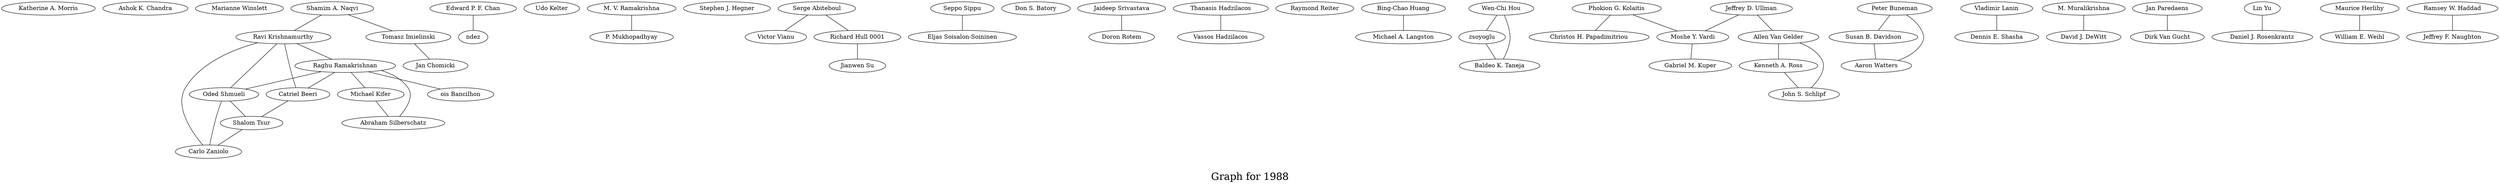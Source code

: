 /*****
Graph for 1988
*****/

graph G {
  graph [splines=true overlap=false]
  node  [shape=ellipse, width=0.3, height=0.3]
  0 [label="Katherine A. Morris"];
  1 [label="Ashok K. Chandra"];
  2 [label="Marianne Winslett"];
  3 [label="Shamim A. Naqvi"];
  4 [label="Ravi Krishnamurthy"];
  5 [label="Raghu Ramakrishnan"];
  6 [label="Catriel Beeri"];
  7 [label="Edward P. F. Chan"];
  8 [label="ndez"];
  9 [label="Udo Kelter"];
  10 [label="Michael Kifer"];
  11 [label="Abraham Silberschatz"];
  12 [label="M. V. Ramakrishna"];
  13 [label="P. Mukhopadhyay"];
  14 [label="Tomasz Imielinski"];
  15 [label="ois Bancilhon"];
  16 [label="Stephen J. Hegner"];
  17 [label="Serge Abiteboul"];
  18 [label="Victor Vianu"];
  19 [label="Seppo Sippu"];
  20 [label="Eljas Soisalon-Soininen"];
  21 [label="Don S. Batory"];
  22 [label="Jaideep Srivastava"];
  23 [label="Doron Rotem"];
  24 [label="Thanasis Hadzilacos"];
  25 [label="Vassos Hadzilacos"];
  26 [label="Raymond Reiter"];
  27 [label="Bing-Chao Huang"];
  28 [label="Michael A. Langston"];
  29 [label="Wen-Chi Hou"];
  30 [label="zsoyoglu"];
  31 [label="Baldeo K. Taneja"];
  32 [label="Phokion G. Kolaitis"];
  33 [label="Christos H. Papadimitriou"];
  34 [label="Peter Buneman"];
  35 [label="Susan B. Davidson"];
  36 [label="Aaron Watters"];
  37 [label="Jeffrey D. Ullman"];
  38 [label="Moshe Y. Vardi"];
  39 [label="Vladimir Lanin"];
  40 [label="Dennis E. Shasha"];
  41 [label="Richard Hull 0001"];
  42 [label="Jianwen Su"];
  43 [label="Allen Van Gelder"];
  44 [label="Kenneth A. Ross"];
  45 [label="John S. Schlipf"];
  46 [label="M. Muralikrishna"];
  47 [label="David J. DeWitt"];
  48 [label="Oded Shmueli"];
  49 [label="Shalom Tsur"];
  50 [label="Carlo Zaniolo"];
  51 [label="Jan Paredaens"];
  52 [label="Dirk Van Gucht"];
  53 [label="Jan Chomicki"];
  54 [label="Lin Yu"];
  55 [label="Daniel J. Rosenkrantz"];
  56 [label="Gabriel M. Kuper"];
  57 [label="Maurice Herlihy"];
  58 [label="William E. Weihl"];
  59 [label="Ramsey W. Haddad"];
  60 [label="Jeffrey F. Naughton"];
  3 -- 4;
  3 -- 14;
  4 -- 5;
  4 -- 6;
  4 -- 48;
  4 -- 50;
  5 -- 6;
  5 -- 10;
  5 -- 11;
  5 -- 15;
  5 -- 48;
  6 -- 49;
  7 -- 8;
  10 -- 11;
  12 -- 13;
  14 -- 53;
  17 -- 18;
  17 -- 41;
  19 -- 20;
  22 -- 23;
  24 -- 25;
  27 -- 28;
  29 -- 30;
  29 -- 31;
  30 -- 31;
  32 -- 33;
  32 -- 38;
  34 -- 35;
  34 -- 36;
  35 -- 36;
  37 -- 38;
  37 -- 43;
  38 -- 56;
  39 -- 40;
  41 -- 42;
  43 -- 44;
  43 -- 45;
  44 -- 45;
  46 -- 47;
  48 -- 49;
  48 -- 50;
  49 -- 50;
  51 -- 52;
  54 -- 55;
  57 -- 58;
  59 -- 60;
  label = "\nGraph for 1988\n";  fontsize=24;
}
